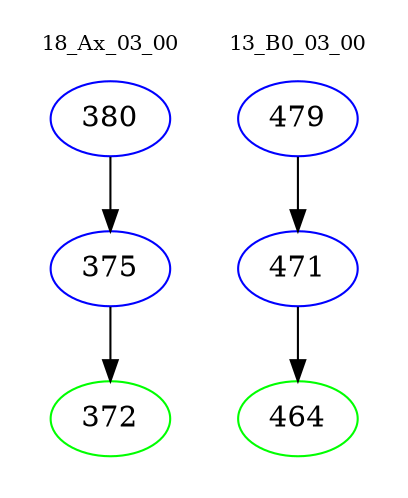 digraph{
subgraph cluster_0 {
color = white
label = "18_Ax_03_00";
fontsize=10;
T0_380 [label="380", color="blue"]
T0_380 -> T0_375 [color="black"]
T0_375 [label="375", color="blue"]
T0_375 -> T0_372 [color="black"]
T0_372 [label="372", color="green"]
}
subgraph cluster_1 {
color = white
label = "13_B0_03_00";
fontsize=10;
T1_479 [label="479", color="blue"]
T1_479 -> T1_471 [color="black"]
T1_471 [label="471", color="blue"]
T1_471 -> T1_464 [color="black"]
T1_464 [label="464", color="green"]
}
}
